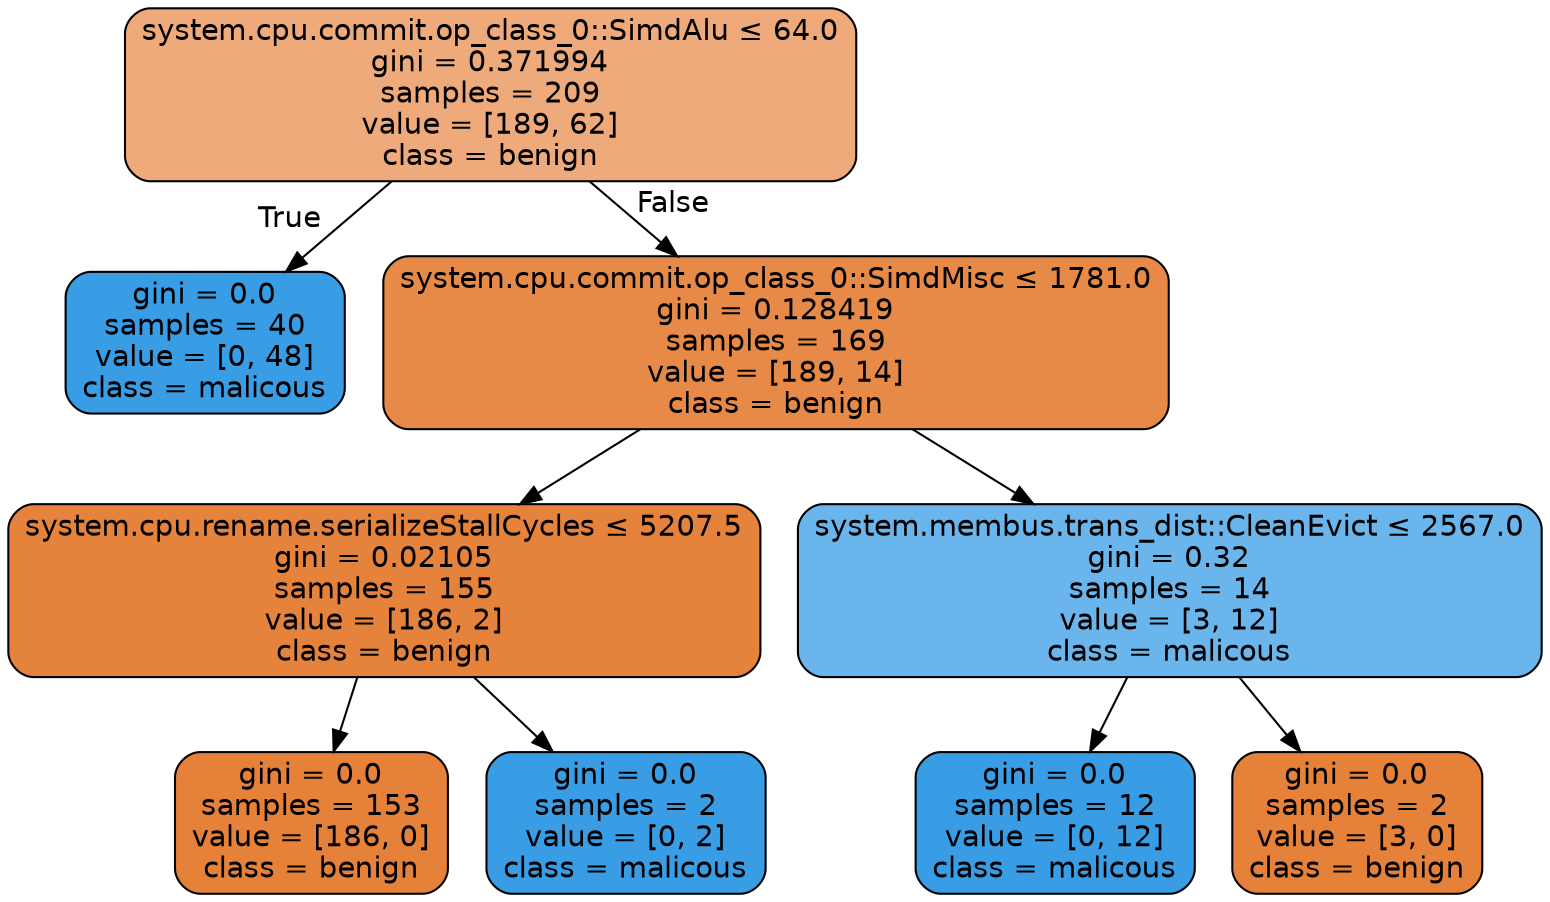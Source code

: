 digraph Tree {
node [shape=box, style="filled, rounded", color="black", fontname=helvetica] ;
edge [fontname=helvetica] ;
0 [label=<system.cpu.commit.op_class_0::SimdAlu &le; 64.0<br/>gini = 0.371994<br/>samples = 209<br/>value = [189, 62]<br/>class = benign>, fillcolor="#eeaa7a"] ;
1 [label=<gini = 0.0<br/>samples = 40<br/>value = [0, 48]<br/>class = malicous>, fillcolor="#399de5"] ;
0 -> 1 [labeldistance=2.5, labelangle=45, headlabel="True"] ;
2 [label=<system.cpu.commit.op_class_0::SimdMisc &le; 1781.0<br/>gini = 0.128419<br/>samples = 169<br/>value = [189, 14]<br/>class = benign>, fillcolor="#e78a48"] ;
0 -> 2 [labeldistance=2.5, labelangle=-45, headlabel="False"] ;
3 [label=<system.cpu.rename.serializeStallCycles &le; 5207.5<br/>gini = 0.02105<br/>samples = 155<br/>value = [186, 2]<br/>class = benign>, fillcolor="#e5823b"] ;
2 -> 3 ;
4 [label=<gini = 0.0<br/>samples = 153<br/>value = [186, 0]<br/>class = benign>, fillcolor="#e58139"] ;
3 -> 4 ;
5 [label=<gini = 0.0<br/>samples = 2<br/>value = [0, 2]<br/>class = malicous>, fillcolor="#399de5"] ;
3 -> 5 ;
6 [label=<system.membus.trans_dist::CleanEvict &le; 2567.0<br/>gini = 0.32<br/>samples = 14<br/>value = [3, 12]<br/>class = malicous>, fillcolor="#6ab6ec"] ;
2 -> 6 ;
7 [label=<gini = 0.0<br/>samples = 12<br/>value = [0, 12]<br/>class = malicous>, fillcolor="#399de5"] ;
6 -> 7 ;
8 [label=<gini = 0.0<br/>samples = 2<br/>value = [3, 0]<br/>class = benign>, fillcolor="#e58139"] ;
6 -> 8 ;
}
